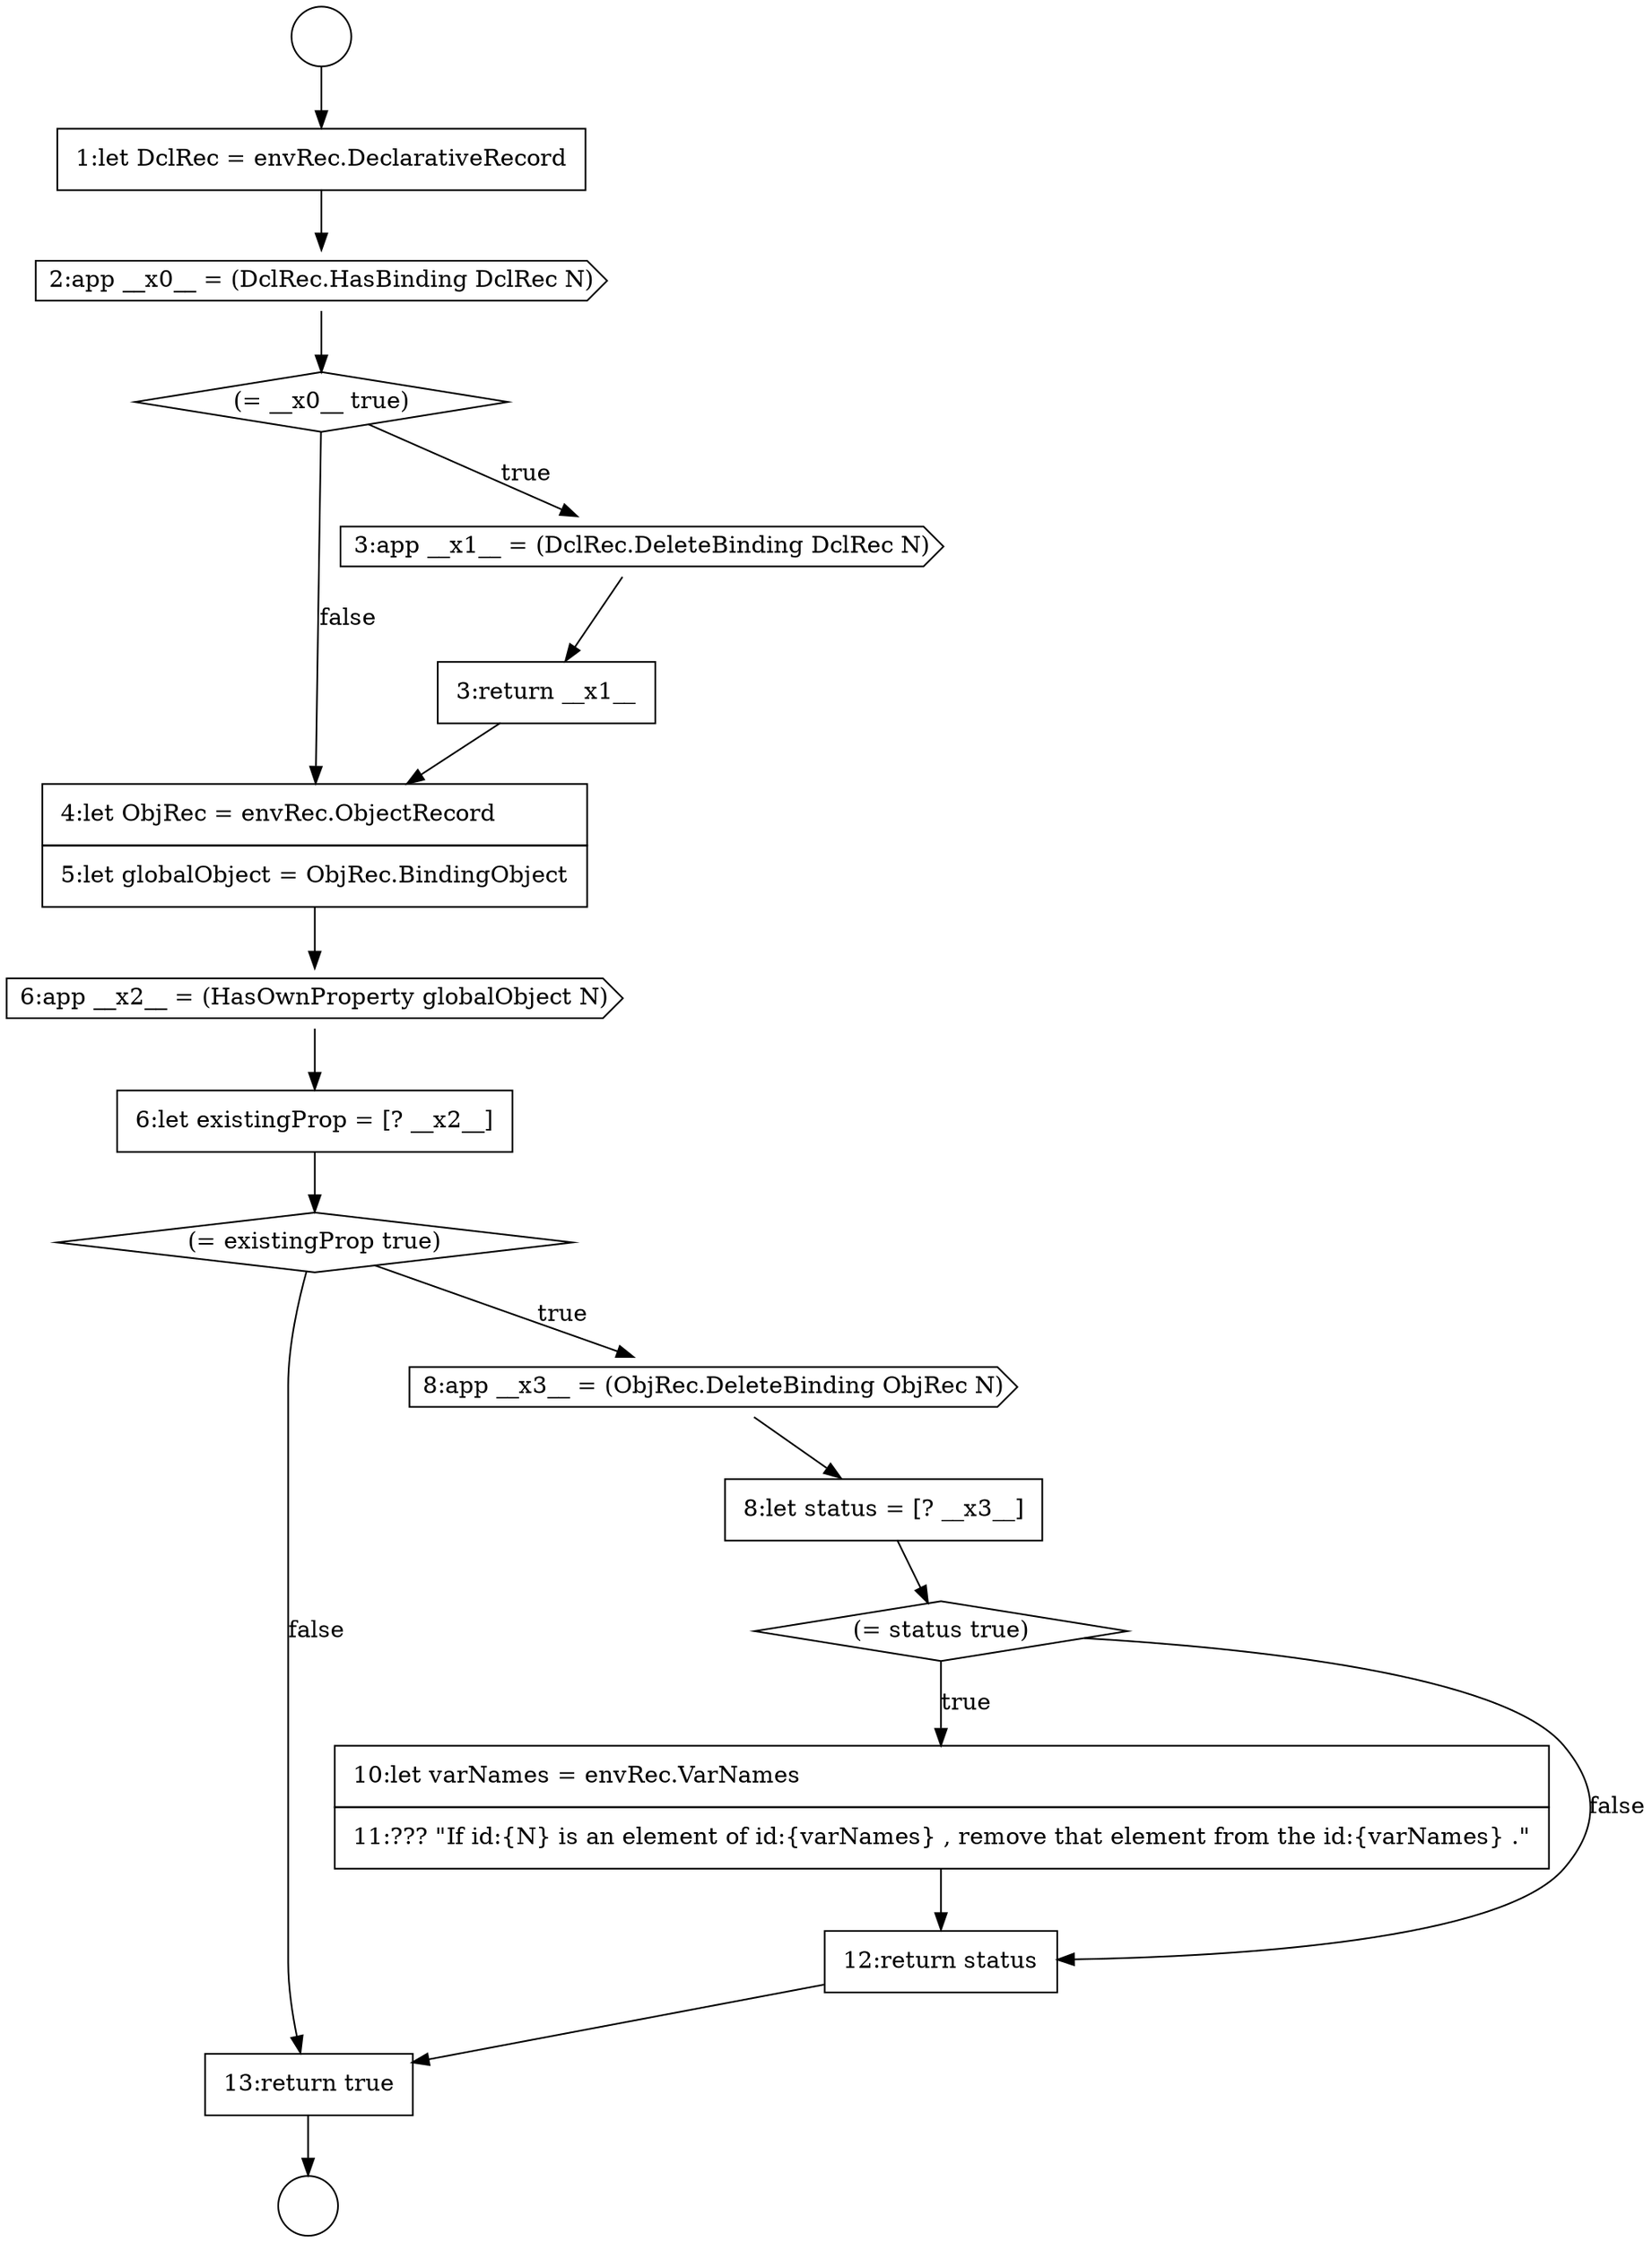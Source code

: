 digraph {
  node1237 [shape=none, margin=0, label=<<font color="black">
    <table border="0" cellborder="1" cellspacing="0" cellpadding="10">
      <tr><td align="left">1:let DclRec = envRec.DeclarativeRecord</td></tr>
    </table>
  </font>> color="black" fillcolor="white" style=filled]
  node1243 [shape=cds, label=<<font color="black">6:app __x2__ = (HasOwnProperty globalObject N)</font>> color="black" fillcolor="white" style=filled]
  node1247 [shape=none, margin=0, label=<<font color="black">
    <table border="0" cellborder="1" cellspacing="0" cellpadding="10">
      <tr><td align="left">8:let status = [? __x3__]</td></tr>
    </table>
  </font>> color="black" fillcolor="white" style=filled]
  node1242 [shape=none, margin=0, label=<<font color="black">
    <table border="0" cellborder="1" cellspacing="0" cellpadding="10">
      <tr><td align="left">4:let ObjRec = envRec.ObjectRecord</td></tr>
      <tr><td align="left">5:let globalObject = ObjRec.BindingObject</td></tr>
    </table>
  </font>> color="black" fillcolor="white" style=filled]
  node1238 [shape=cds, label=<<font color="black">2:app __x0__ = (DclRec.HasBinding DclRec N)</font>> color="black" fillcolor="white" style=filled]
  node1241 [shape=none, margin=0, label=<<font color="black">
    <table border="0" cellborder="1" cellspacing="0" cellpadding="10">
      <tr><td align="left">3:return __x1__</td></tr>
    </table>
  </font>> color="black" fillcolor="white" style=filled]
  node1251 [shape=none, margin=0, label=<<font color="black">
    <table border="0" cellborder="1" cellspacing="0" cellpadding="10">
      <tr><td align="left">13:return true</td></tr>
    </table>
  </font>> color="black" fillcolor="white" style=filled]
  node1239 [shape=diamond, label=<<font color="black">(= __x0__ true)</font>> color="black" fillcolor="white" style=filled]
  node1235 [shape=circle label=" " color="black" fillcolor="white" style=filled]
  node1240 [shape=cds, label=<<font color="black">3:app __x1__ = (DclRec.DeleteBinding DclRec N)</font>> color="black" fillcolor="white" style=filled]
  node1244 [shape=none, margin=0, label=<<font color="black">
    <table border="0" cellborder="1" cellspacing="0" cellpadding="10">
      <tr><td align="left">6:let existingProp = [? __x2__]</td></tr>
    </table>
  </font>> color="black" fillcolor="white" style=filled]
  node1248 [shape=diamond, label=<<font color="black">(= status true)</font>> color="black" fillcolor="white" style=filled]
  node1236 [shape=circle label=" " color="black" fillcolor="white" style=filled]
  node1249 [shape=none, margin=0, label=<<font color="black">
    <table border="0" cellborder="1" cellspacing="0" cellpadding="10">
      <tr><td align="left">10:let varNames = envRec.VarNames</td></tr>
      <tr><td align="left">11:??? &quot;If id:{N} is an element of id:{varNames} , remove that element from the id:{varNames} .&quot;</td></tr>
    </table>
  </font>> color="black" fillcolor="white" style=filled]
  node1246 [shape=cds, label=<<font color="black">8:app __x3__ = (ObjRec.DeleteBinding ObjRec N)</font>> color="black" fillcolor="white" style=filled]
  node1245 [shape=diamond, label=<<font color="black">(= existingProp true)</font>> color="black" fillcolor="white" style=filled]
  node1250 [shape=none, margin=0, label=<<font color="black">
    <table border="0" cellborder="1" cellspacing="0" cellpadding="10">
      <tr><td align="left">12:return status</td></tr>
    </table>
  </font>> color="black" fillcolor="white" style=filled]
  node1247 -> node1248 [ color="black"]
  node1251 -> node1236 [ color="black"]
  node1244 -> node1245 [ color="black"]
  node1242 -> node1243 [ color="black"]
  node1248 -> node1249 [label=<<font color="black">true</font>> color="black"]
  node1248 -> node1250 [label=<<font color="black">false</font>> color="black"]
  node1239 -> node1240 [label=<<font color="black">true</font>> color="black"]
  node1239 -> node1242 [label=<<font color="black">false</font>> color="black"]
  node1249 -> node1250 [ color="black"]
  node1250 -> node1251 [ color="black"]
  node1240 -> node1241 [ color="black"]
  node1237 -> node1238 [ color="black"]
  node1238 -> node1239 [ color="black"]
  node1246 -> node1247 [ color="black"]
  node1245 -> node1246 [label=<<font color="black">true</font>> color="black"]
  node1245 -> node1251 [label=<<font color="black">false</font>> color="black"]
  node1241 -> node1242 [ color="black"]
  node1243 -> node1244 [ color="black"]
  node1235 -> node1237 [ color="black"]
}
